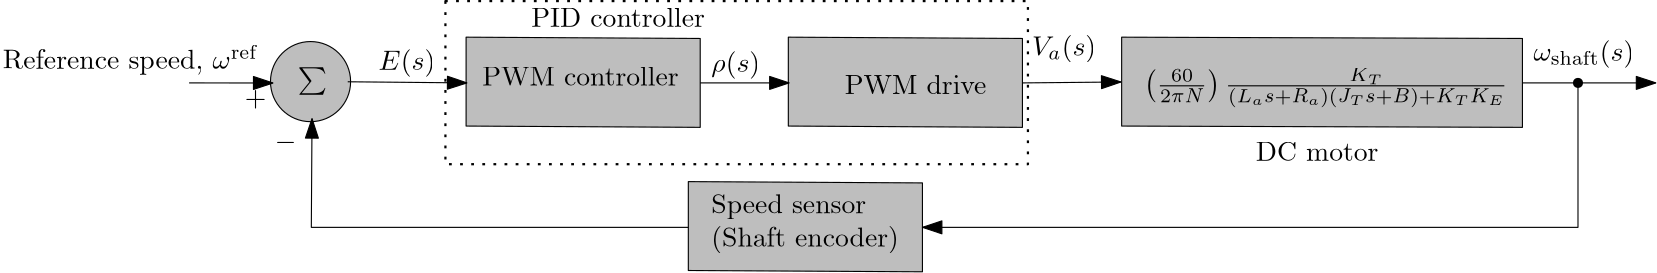 <?xml version="1.0"?>
<!DOCTYPE ipe SYSTEM "ipe.dtd">
<ipe version="70206" creator="Ipe 7.2.10">
<info created="D:20160412090836" modified="D:20190414224003"/>
<ipestyle name="basic">
<symbol name="arrow/arc(spx)">
<path stroke="sym-stroke" fill="sym-stroke" pen="sym-pen">
0 0 m
-1 0.333 l
-1 -0.333 l
h
</path>
</symbol>
<symbol name="arrow/farc(spx)">
<path stroke="sym-stroke" fill="white" pen="sym-pen">
0 0 m
-1 0.333 l
-1 -0.333 l
h
</path>
</symbol>
<symbol name="arrow/ptarc(spx)">
<path stroke="sym-stroke" fill="sym-stroke" pen="sym-pen">
0 0 m
-1 0.333 l
-0.8 0 l
-1 -0.333 l
h
</path>
</symbol>
<symbol name="arrow/fptarc(spx)">
<path stroke="sym-stroke" fill="white" pen="sym-pen">
0 0 m
-1 0.333 l
-0.8 0 l
-1 -0.333 l
h
</path>
</symbol>
<symbol name="mark/circle(sx)" transformations="translations">
<path fill="sym-stroke">
0.6 0 0 0.6 0 0 e
0.4 0 0 0.4 0 0 e
</path>
</symbol>
<symbol name="mark/disk(sx)" transformations="translations">
<path fill="sym-stroke">
0.6 0 0 0.6 0 0 e
</path>
</symbol>
<symbol name="mark/fdisk(sfx)" transformations="translations">
<group>
<path fill="sym-fill">
0.5 0 0 0.5 0 0 e
</path>
<path fill="sym-stroke" fillrule="eofill">
0.6 0 0 0.6 0 0 e
0.4 0 0 0.4 0 0 e
</path>
</group>
</symbol>
<symbol name="mark/box(sx)" transformations="translations">
<path fill="sym-stroke" fillrule="eofill">
-0.6 -0.6 m
0.6 -0.6 l
0.6 0.6 l
-0.6 0.6 l
h
-0.4 -0.4 m
0.4 -0.4 l
0.4 0.4 l
-0.4 0.4 l
h
</path>
</symbol>
<symbol name="mark/square(sx)" transformations="translations">
<path fill="sym-stroke">
-0.6 -0.6 m
0.6 -0.6 l
0.6 0.6 l
-0.6 0.6 l
h
</path>
</symbol>
<symbol name="mark/fsquare(sfx)" transformations="translations">
<group>
<path fill="sym-fill">
-0.5 -0.5 m
0.5 -0.5 l
0.5 0.5 l
-0.5 0.5 l
h
</path>
<path fill="sym-stroke" fillrule="eofill">
-0.6 -0.6 m
0.6 -0.6 l
0.6 0.6 l
-0.6 0.6 l
h
-0.4 -0.4 m
0.4 -0.4 l
0.4 0.4 l
-0.4 0.4 l
h
</path>
</group>
</symbol>
<symbol name="mark/cross(sx)" transformations="translations">
<group>
<path fill="sym-stroke">
-0.43 -0.57 m
0.57 0.43 l
0.43 0.57 l
-0.57 -0.43 l
h
</path>
<path fill="sym-stroke">
-0.43 0.57 m
0.57 -0.43 l
0.43 -0.57 l
-0.57 0.43 l
h
</path>
</group>
</symbol>
<symbol name="arrow/fnormal(spx)">
<path stroke="sym-stroke" fill="white" pen="sym-pen">
0 0 m
-1 0.333 l
-1 -0.333 l
h
</path>
</symbol>
<symbol name="arrow/pointed(spx)">
<path stroke="sym-stroke" fill="sym-stroke" pen="sym-pen">
0 0 m
-1 0.333 l
-0.8 0 l
-1 -0.333 l
h
</path>
</symbol>
<symbol name="arrow/fpointed(spx)">
<path stroke="sym-stroke" fill="white" pen="sym-pen">
0 0 m
-1 0.333 l
-0.8 0 l
-1 -0.333 l
h
</path>
</symbol>
<symbol name="arrow/linear(spx)">
<path stroke="sym-stroke" pen="sym-pen">
-1 0.333 m
0 0 l
-1 -0.333 l
</path>
</symbol>
<symbol name="arrow/fdouble(spx)">
<path stroke="sym-stroke" fill="white" pen="sym-pen">
0 0 m
-1 0.333 l
-1 -0.333 l
h
-1 0 m
-2 0.333 l
-2 -0.333 l
h
</path>
</symbol>
<symbol name="arrow/double(spx)">
<path stroke="sym-stroke" fill="sym-stroke" pen="sym-pen">
0 0 m
-1 0.333 l
-1 -0.333 l
h
-1 0 m
-2 0.333 l
-2 -0.333 l
h
</path>
</symbol>
<pen name="heavier" value="0.8"/>
<pen name="fat" value="1.2"/>
<pen name="ultrafat" value="2"/>
<symbolsize name="large" value="5"/>
<symbolsize name="small" value="2"/>
<symbolsize name="tiny" value="1.1"/>
<arrowsize name="large" value="10"/>
<arrowsize name="small" value="5"/>
<arrowsize name="tiny" value="3"/>
<color name="red" value="1 0 0"/>
<color name="green" value="0 1 0"/>
<color name="blue" value="0 0 1"/>
<color name="yellow" value="1 1 0"/>
<color name="orange" value="1 0.647 0"/>
<color name="gold" value="1 0.843 0"/>
<color name="purple" value="0.627 0.125 0.941"/>
<color name="gray" value="0.745"/>
<color name="brown" value="0.647 0.165 0.165"/>
<color name="navy" value="0 0 0.502"/>
<color name="pink" value="1 0.753 0.796"/>
<color name="seagreen" value="0.18 0.545 0.341"/>
<color name="turquoise" value="0.251 0.878 0.816"/>
<color name="violet" value="0.933 0.51 0.933"/>
<color name="darkblue" value="0 0 0.545"/>
<color name="darkcyan" value="0 0.545 0.545"/>
<color name="darkgray" value="0.663"/>
<color name="darkgreen" value="0 0.392 0"/>
<color name="darkmagenta" value="0.545 0 0.545"/>
<color name="darkorange" value="1 0.549 0"/>
<color name="darkred" value="0.545 0 0"/>
<color name="lightblue" value="0.678 0.847 0.902"/>
<color name="lightcyan" value="0.878 1 1"/>
<color name="lightgray" value="0.827"/>
<color name="lightgreen" value="0.565 0.933 0.565"/>
<color name="lightyellow" value="1 1 0.878"/>
<dashstyle name="dashed" value="[4] 0"/>
<dashstyle name="dotted" value="[1 3] 0"/>
<dashstyle name="dash dotted" value="[4 2 1 2] 0"/>
<dashstyle name="dash dot dotted" value="[4 2 1 2 1 2] 0"/>
<textsize name="large" value="\large"/>
<textsize name="Large" value="\Large"/>
<textsize name="LARGE" value="\LARGE"/>
<textsize name="huge" value="\huge"/>
<textsize name="Huge" value="\Huge"/>
<textsize name="small" value="\small"/>
<textsize name="footnote" value="\footnotesize"/>
<textsize name="tiny" value="\tiny"/>
<textstyle name="center" begin="\begin{center}" end="\end{center}"/>
<textstyle name="itemize" begin="\begin{itemize}" end="\end{itemize}"/>
<textstyle name="item" begin="\begin{itemize}\item{}" end="\end{itemize}"/>
<gridsize name="4 pts" value="4"/>
<gridsize name="8 pts (~3 mm)" value="8"/>
<gridsize name="16 pts (~6 mm)" value="16"/>
<gridsize name="32 pts (~12 mm)" value="32"/>
<gridsize name="10 pts (~3.5 mm)" value="10"/>
<gridsize name="20 pts (~7 mm)" value="20"/>
<gridsize name="14 pts (~5 mm)" value="14"/>
<gridsize name="28 pts (~10 mm)" value="28"/>
<gridsize name="56 pts (~20 mm)" value="56"/>
<anglesize name="90 deg" value="90"/>
<anglesize name="60 deg" value="60"/>
<anglesize name="45 deg" value="45"/>
<anglesize name="30 deg" value="30"/>
<anglesize name="22.5 deg" value="22.5"/>
<opacity name="10%" value="0.1"/>
<opacity name="30%" value="0.3"/>
<opacity name="50%" value="0.5"/>
<opacity name="75%" value="0.75"/>
<tiling name="falling" angle="-60" step="4" width="1"/>
<tiling name="rising" angle="30" step="4" width="1"/>
</ipestyle>
<page>
<layer name="alpha"/>
<view layers="alpha" active="alpha"/>
<path layer="alpha" matrix="1 0 0 1 268 4" stroke="black" fill="gray">
111.719 512.464 m
111.719 480.464 l
256 480 l
256 512 l
h
</path>
<text matrix="1 0 0 1 179.719 -3.53638" transformations="translations" pos="208 500" stroke="black" type="label" width="130.958" height="8.855" depth="5.18" valign="baseline" style="math">\left(\frac{60}{2\pi N}\right)\frac{K_T}{\left(L_as + R_a\right)\left(J_Ts + B\right) + K_TK_E}</text>
<path matrix="1 0 0 1 116 0" stroke="black" arrow="normal/normal">
228 500 m
263.459 500.331 l
</path>
<text matrix="1 0 0 1 263.719 4.46362" transformations="translations" pos="83.7639 505.418" stroke="black" type="label" width="23.05" height="7.473" depth="2.49" valign="baseline" style="math">V_a(s)</text>
<path matrix="1 0 0 1 108 4" stroke="black" arrow="normal/normal">
416 496 m
464 496 l
</path>
<text matrix="1 0 0 1 104 4" transformations="translations" pos="424 504" stroke="black" type="label" width="36.229" height="7.473" depth="2.49" valign="baseline" style="math">\omega_{\mathrm{shaft}}(s)</text>
<path matrix="1 0 0 1 -40.2811 4.46362" stroke="black" fill="gray">
14.4222 0 0 14.4222 128 496 e
</path>
<text matrix="1 0 0 1 -40.8986 2.19114" transformations="translations" pos="124 496" stroke="black" type="label" width="10.516" height="7.473" depth="2.49" valign="baseline" style="math">\sum</text>
<text matrix="1 0 0 1 -44.2129 0.08879" transformations="translations" pos="119.033 476.156" stroke="black" type="label" width="7.749" height="5.812" depth="0.83" valign="baseline" style="math">-</text>
<text matrix="1 0 0 1 -40.6911 1.72174" transformations="translations" pos="104.684 489.93" stroke="black" type="label" width="7.749" height="5.812" depth="0.83" valign="baseline" style="math">+</text>
<path matrix="1 0 0 1 116 0" stroke="black">
252 500 m
252 500 l
252 500 l
252 500 l
h
</path>
<path matrix="1 0 0 1 116 4" stroke="black" fill="gray">
27.719 512.464 m
27.719 480.464 l
112 480 l
112 512 l
h
</path>
<text matrix="1 0 0 1 109.508 3.05746" transformations="translations" pos="40 496" stroke="black" type="label" width="74.083" height="6.918" depth="0" valign="baseline">PWM controller
</text>
<path matrix="1 0 0 1 232 4" stroke="black" fill="gray">
27.719 512.464 m
27.719 480.464 l
112 480 l
112 512 l
h
</path>
<path matrix="1 0 0 1 116 0" stroke="black" arrow="normal/normal">
112 500 m
144 500 l
</path>
<text matrix="1 0 0 1 112 -4" transformations="translations" pos="120 508" stroke="black" type="label" width="17.57" height="7.473" depth="2.49" valign="baseline" style="math">\rho(s)</text>
<text matrix="1 0 0 1 116 -4" transformations="translations" pos="312 476" stroke="black" type="label" width="44.168" height="6.808" depth="0" valign="baseline">DC motor</text>
<text matrix="1 0 0 1 116 20" transformations="translations" pos="164 476" stroke="black" type="label" width="51.086" height="6.918" depth="0" valign="baseline">PWM drive</text>
<path stroke="black" rarrow="normal/normal">
144 500 m
101.108 500.407 l
</path>
<path stroke="black" arrow="normal/normal">
44 500 m
74.1707 499.97 l
</path>
<path stroke="black" arrow="normal/normal">
224 448 m
224 448 l
88 448 l
88.2529 487.125 l
</path>
<text matrix="1 0 0 1 -2.65995 -3.41704" transformations="translations" pos="114.888 508.156" stroke="black" type="label" width="20.347" height="7.473" depth="2.49" valign="baseline" style="math">E(s)</text>
<path stroke="black" dash="dotted" pen="heavier">
136.274 529.446 m
136.274 470.731 l
345.979 470.731 l
345.979 529.446 l
h
</path>
<text matrix="1 0 0 1 0.210865 -4.28844" transformations="translations" pos="166.924 524.489" stroke="black" type="label" width="62.599" height="6.918" depth="0" valign="baseline">PID controller</text>
<text matrix="1 0 0 1 -63.9961 -8.24916" transformations="translations" pos="40.92 513.359" stroke="black" type="label" width="92.234" height="8.465" depth="1.93" valign="baseline">Reference speed, $\omega^{\mathrm{ref}}$</text>
<path matrix="1 0 0 1 196 -48" stroke="black" fill="gray">
27.719 512.464 m
27.719 480.464 l
112 480 l
112 512 l
h
</path>
<text transformations="translations" pos="232 460" stroke="black" type="minipage" width="80" height="13.164" depth="8.2" valign="top">Speed sensor \par

(Shaft encoder)</text>
<path stroke="black" arrow="normal/normal">
544 500 m
544 448 l
308 448 l
</path>
<use name="mark/disk(sx)" pos="544 500" size="normal" stroke="black"/>
</page>
</ipe>
